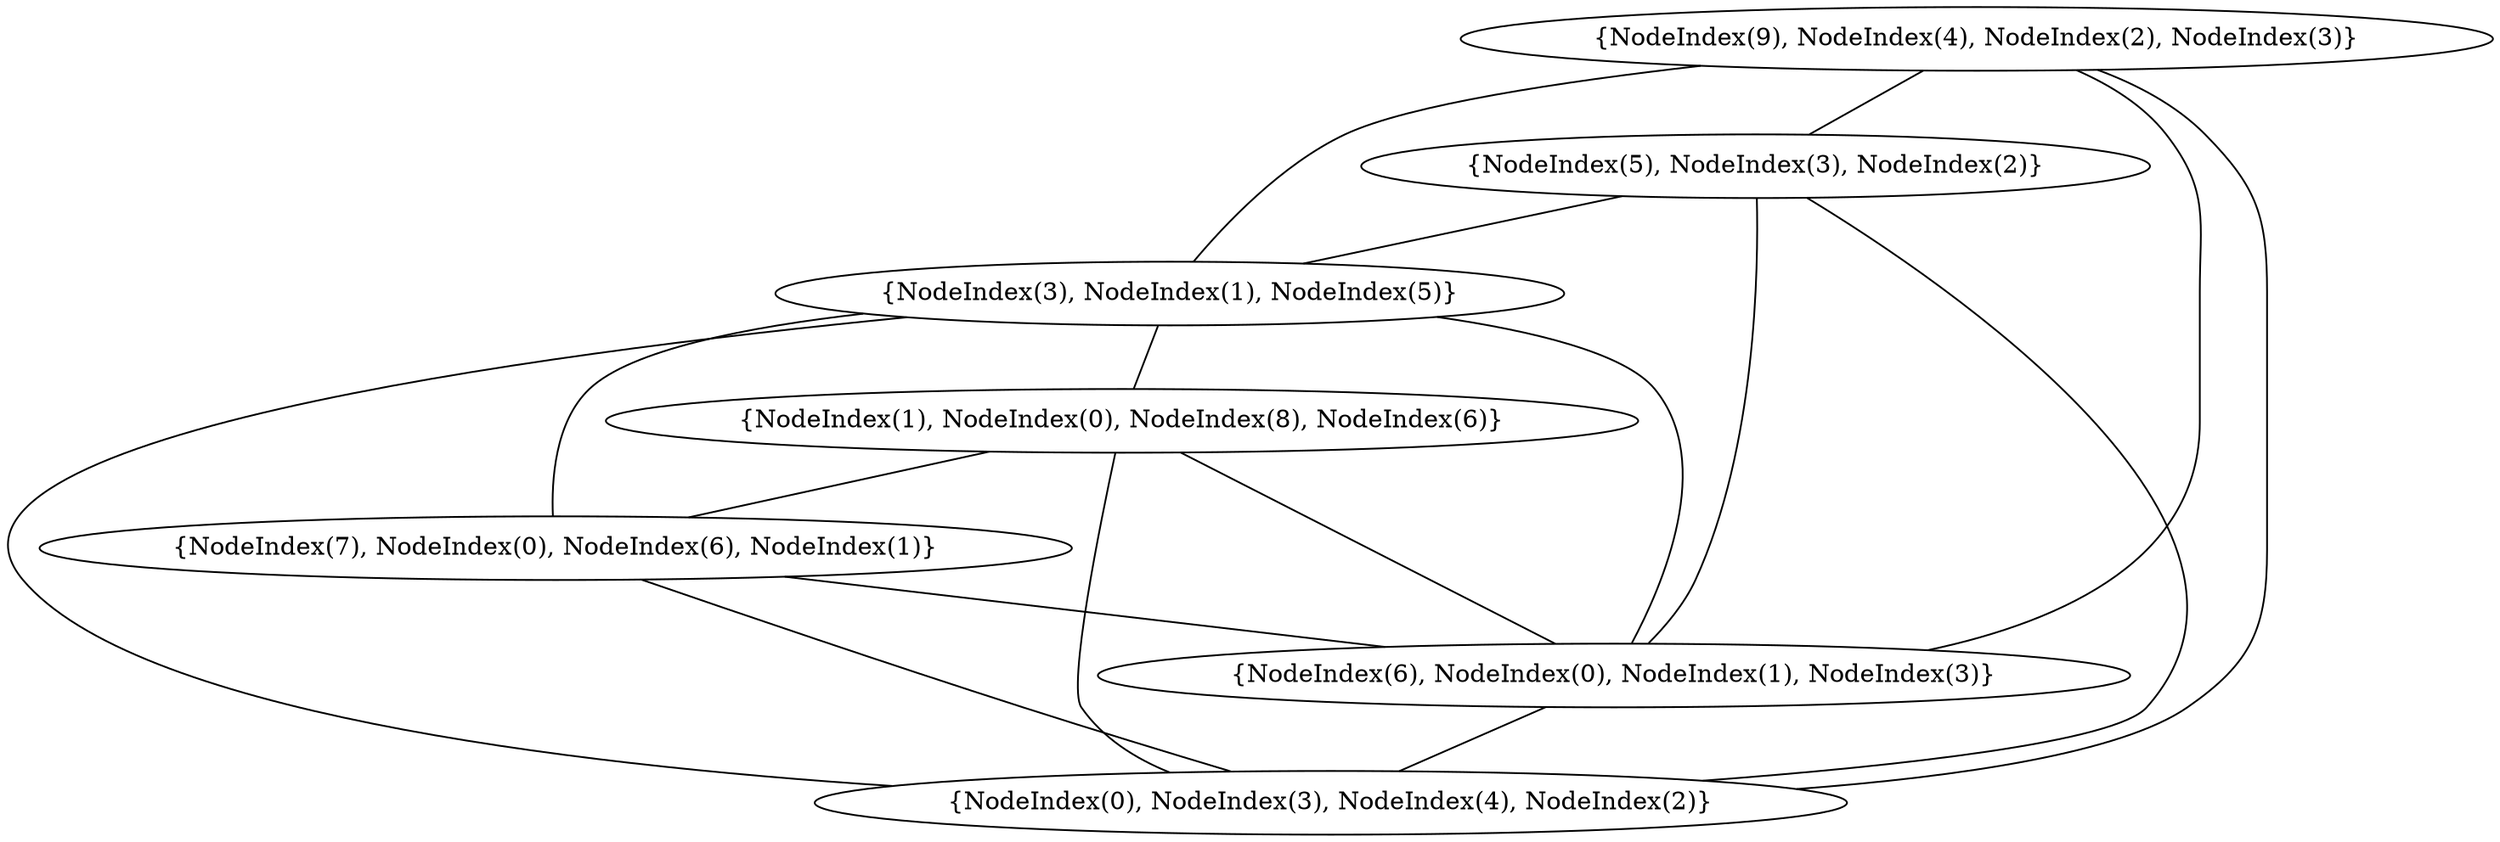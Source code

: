 graph {
    0 [ label = "{NodeIndex(0), NodeIndex(3), NodeIndex(4), NodeIndex(2)}" ]
    1 [ label = "{NodeIndex(6), NodeIndex(0), NodeIndex(1), NodeIndex(3)}" ]
    2 [ label = "{NodeIndex(7), NodeIndex(0), NodeIndex(6), NodeIndex(1)}" ]
    3 [ label = "{NodeIndex(1), NodeIndex(0), NodeIndex(8), NodeIndex(6)}" ]
    4 [ label = "{NodeIndex(3), NodeIndex(1), NodeIndex(5)}" ]
    5 [ label = "{NodeIndex(5), NodeIndex(3), NodeIndex(2)}" ]
    6 [ label = "{NodeIndex(9), NodeIndex(4), NodeIndex(2), NodeIndex(3)}" ]
    1 -- 0 [ ]
    2 -- 0 [ ]
    2 -- 1 [ ]
    3 -- 0 [ ]
    3 -- 1 [ ]
    3 -- 2 [ ]
    4 -- 0 [ ]
    4 -- 1 [ ]
    4 -- 2 [ ]
    4 -- 3 [ ]
    5 -- 0 [ ]
    5 -- 1 [ ]
    5 -- 4 [ ]
    6 -- 0 [ ]
    6 -- 1 [ ]
    6 -- 4 [ ]
    6 -- 5 [ ]
}
